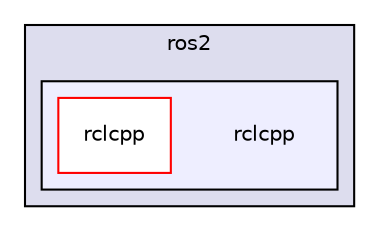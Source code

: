 digraph "/home/developer/workspaces/docs_crystal/src/ros2/rclcpp" {
  compound=true
  node [ fontsize="10", fontname="Helvetica"];
  edge [ labelfontsize="10", labelfontname="Helvetica"];
  subgraph clusterdir_1460f56192f63bd86ad91bf881920fa2 {
    graph [ bgcolor="#ddddee", pencolor="black", label="ros2" fontname="Helvetica", fontsize="10", URL="dir_1460f56192f63bd86ad91bf881920fa2.html"]
  subgraph clusterdir_42f4b84535b582082c8e4975bf4b993e {
    graph [ bgcolor="#eeeeff", pencolor="black", label="" URL="dir_42f4b84535b582082c8e4975bf4b993e.html"];
    dir_42f4b84535b582082c8e4975bf4b993e [shape=plaintext label="rclcpp"];
    dir_eaba96ce75089fcd3d727d58e0ffdbdf [shape=box label="rclcpp" color="red" fillcolor="white" style="filled" URL="dir_eaba96ce75089fcd3d727d58e0ffdbdf.html"];
  }
  }
}
